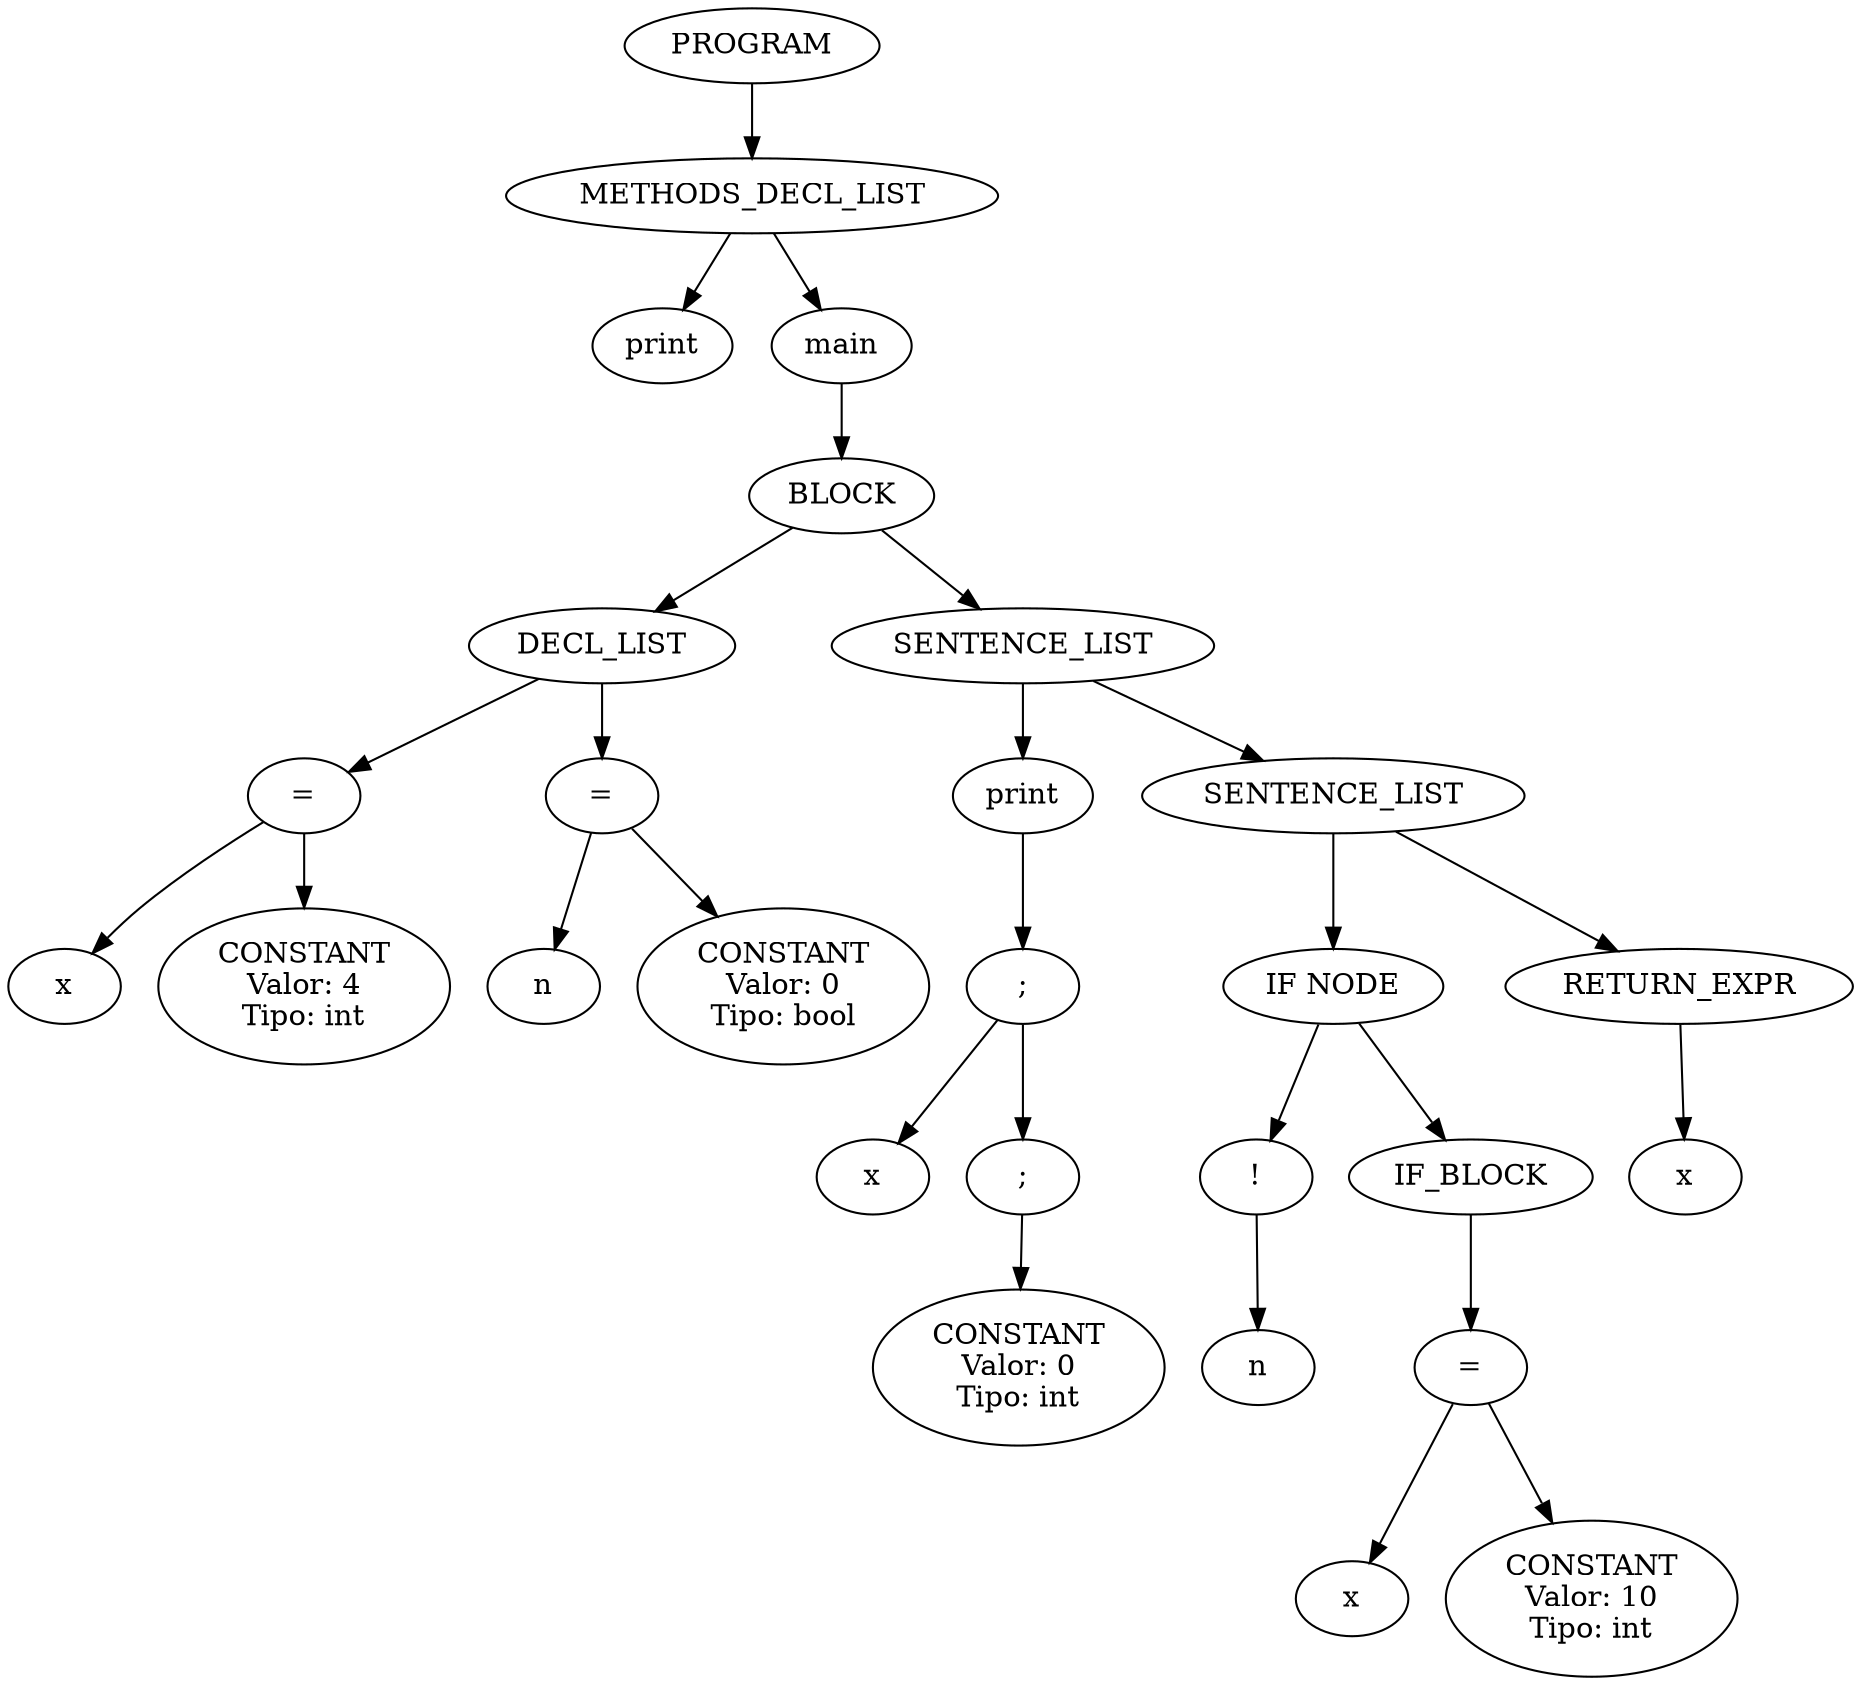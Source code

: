digraph AST {
  0 [label="PROGRAM"];
  1 [label="METHODS_DECL_LIST"];
  2 [label="print"];
  1 -> 2;
  3 [label="main"];
  4 [label="BLOCK"];
  5 [label="DECL_LIST"];
  6 [label="="];
  7 [label="x"];
  6 -> 7;
  8 [label="CONSTANT\nValor: 4\nTipo: int"];
  6 -> 8;
  5 -> 6;
  9 [label="="];
  10 [label="n"];
  9 -> 10;
  11 [label="CONSTANT\nValor: 0\nTipo: bool"];
  9 -> 11;
  5 -> 9;
  4 -> 5;
  12 [label="SENTENCE_LIST"];
  13 [label="print"];
  14 [label=";"];
  15 [label="x"];
  14 -> 15;
  16 [label=";"];
  17 [label="CONSTANT\nValor: 0\nTipo: int"];
  16 -> 17;
  14 -> 16;
  13 -> 14;
  12 -> 13;
  18 [label="SENTENCE_LIST"];
  19 [label="IF NODE"];
  20 [label="!"];
  21 [label="n"];
  20 -> 21;
  19 -> 20;
  22 [label="IF_BLOCK"];
  23 [label="="];
  24 [label="x"];
  23 -> 24;
  25 [label="CONSTANT\nValor: 10\nTipo: int"];
  23 -> 25;
  22 -> 23;
  19 -> 22;
  18 -> 19;
  26 [label="RETURN_EXPR"];
  27 [label="x"];
  26 -> 27;
  18 -> 26;
  12 -> 18;
  4 -> 12;
  3 -> 4;
  1 -> 3;
  0 -> 1;
}
